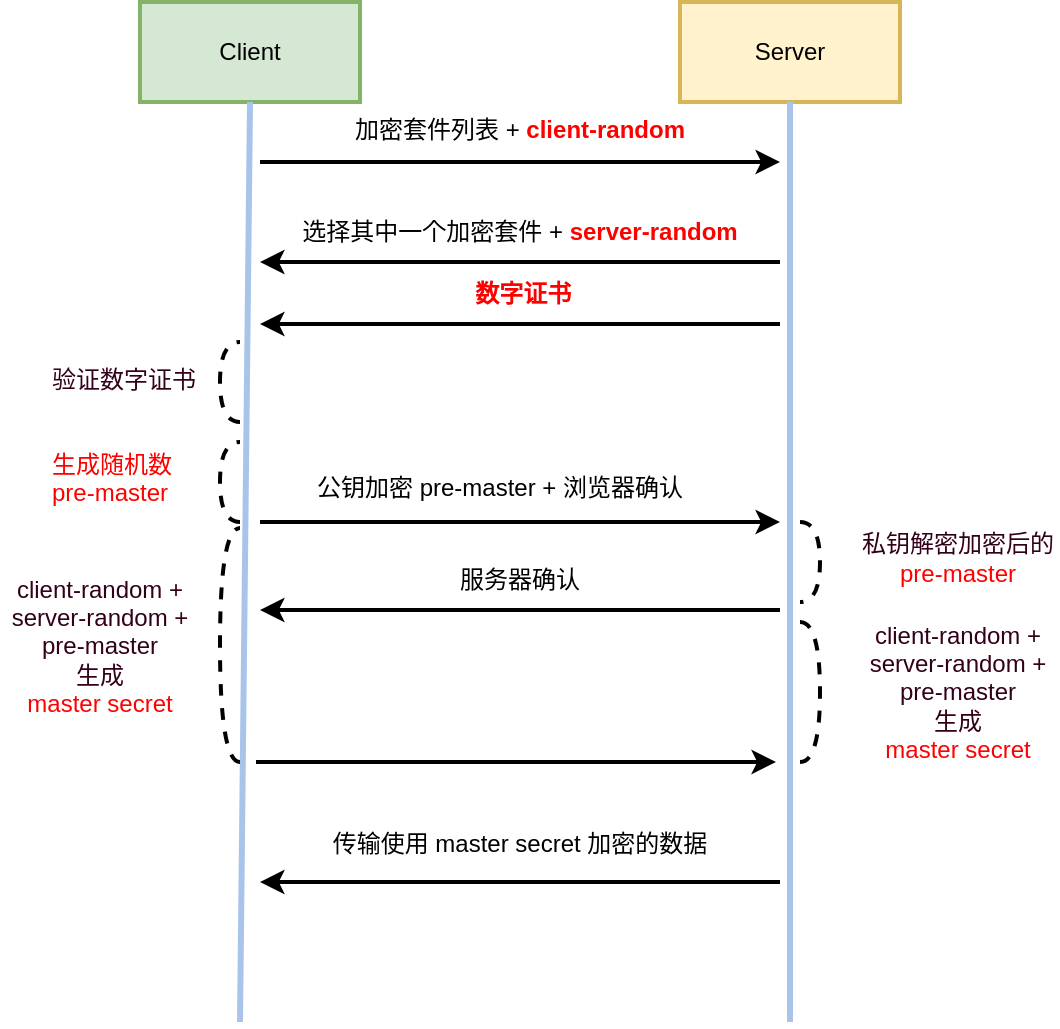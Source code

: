 <mxfile version="16.5.3" type="github">
  <diagram id="3F-p0eLopyHsa_uMCWPz" name="第 1 页">
    <mxGraphModel dx="897" dy="760" grid="1" gridSize="10" guides="1" tooltips="1" connect="1" arrows="1" fold="1" page="1" pageScale="1" pageWidth="827" pageHeight="1169" math="0" shadow="0">
      <root>
        <mxCell id="0" />
        <mxCell id="1" parent="0" />
        <mxCell id="qD8WWxVBvYIQoI_9ymcc-1" value="Client" style="rounded=0;whiteSpace=wrap;html=1;fillColor=#d5e8d4;strokeColor=#82b366;strokeWidth=2;" vertex="1" parent="1">
          <mxGeometry x="270" y="190" width="110" height="50" as="geometry" />
        </mxCell>
        <mxCell id="qD8WWxVBvYIQoI_9ymcc-3" value="Server" style="rounded=0;whiteSpace=wrap;html=1;fillColor=#fff2cc;strokeColor=#d6b656;strokeWidth=2;" vertex="1" parent="1">
          <mxGeometry x="540" y="190" width="110" height="50" as="geometry" />
        </mxCell>
        <mxCell id="qD8WWxVBvYIQoI_9ymcc-4" value="" style="endArrow=none;html=1;rounded=0;entryX=0.5;entryY=1;entryDx=0;entryDy=0;strokeWidth=3;strokeColor=#A9C4EB;" edge="1" parent="1" target="qD8WWxVBvYIQoI_9ymcc-1">
          <mxGeometry width="50" height="50" relative="1" as="geometry">
            <mxPoint x="320" y="700" as="sourcePoint" />
            <mxPoint x="350" y="270" as="targetPoint" />
          </mxGeometry>
        </mxCell>
        <mxCell id="qD8WWxVBvYIQoI_9ymcc-5" value="" style="endArrow=none;html=1;rounded=0;entryX=0.5;entryY=1;entryDx=0;entryDy=0;strokeWidth=3;strokeColor=#A9C4EB;" edge="1" parent="1" target="qD8WWxVBvYIQoI_9ymcc-3">
          <mxGeometry width="50" height="50" relative="1" as="geometry">
            <mxPoint x="595" y="700" as="sourcePoint" />
            <mxPoint x="610" y="270" as="targetPoint" />
          </mxGeometry>
        </mxCell>
        <mxCell id="qD8WWxVBvYIQoI_9ymcc-6" value="" style="endArrow=classic;html=1;rounded=0;strokeWidth=2;" edge="1" parent="1">
          <mxGeometry width="50" height="50" relative="1" as="geometry">
            <mxPoint x="330" y="270" as="sourcePoint" />
            <mxPoint x="590" y="270" as="targetPoint" />
          </mxGeometry>
        </mxCell>
        <mxCell id="qD8WWxVBvYIQoI_9ymcc-7" value="加密套件列表 + &lt;font color=&quot;#FF0000&quot;&gt;&lt;b&gt;client-random&lt;/b&gt;&lt;/font&gt;" style="text;html=1;strokeColor=none;fillColor=none;align=center;verticalAlign=middle;whiteSpace=wrap;rounded=0;" vertex="1" parent="1">
          <mxGeometry x="340" y="244" width="240" height="20" as="geometry" />
        </mxCell>
        <mxCell id="qD8WWxVBvYIQoI_9ymcc-8" value="选择其中一个加密套件 + &lt;font color=&quot;#FF0000&quot;&gt;&lt;b&gt;server-random&lt;/b&gt;&lt;/font&gt;" style="text;html=1;strokeColor=none;fillColor=none;align=center;verticalAlign=middle;whiteSpace=wrap;rounded=0;" vertex="1" parent="1">
          <mxGeometry x="340" y="290" width="240" height="30" as="geometry" />
        </mxCell>
        <mxCell id="qD8WWxVBvYIQoI_9ymcc-9" value="" style="endArrow=classic;html=1;rounded=0;strokeWidth=2;" edge="1" parent="1">
          <mxGeometry width="50" height="50" relative="1" as="geometry">
            <mxPoint x="590" y="320" as="sourcePoint" />
            <mxPoint x="330" y="320" as="targetPoint" />
          </mxGeometry>
        </mxCell>
        <mxCell id="qD8WWxVBvYIQoI_9ymcc-10" value="&amp;nbsp;&lt;font color=&quot;#FF0000&quot;&gt;&lt;b&gt;数字证书&lt;/b&gt;&lt;/font&gt;" style="text;html=1;strokeColor=none;fillColor=none;align=center;verticalAlign=middle;whiteSpace=wrap;rounded=0;" vertex="1" parent="1">
          <mxGeometry x="340" y="325" width="240" height="22" as="geometry" />
        </mxCell>
        <mxCell id="qD8WWxVBvYIQoI_9ymcc-11" value="" style="endArrow=classic;html=1;rounded=0;strokeWidth=2;" edge="1" parent="1">
          <mxGeometry width="50" height="50" relative="1" as="geometry">
            <mxPoint x="590" y="351" as="sourcePoint" />
            <mxPoint x="330" y="351" as="targetPoint" />
          </mxGeometry>
        </mxCell>
        <mxCell id="qD8WWxVBvYIQoI_9ymcc-16" value="" style="shape=requiredInterface;html=1;verticalLabelPosition=bottom;sketch=0;dashed=1;fontColor=#FF0000;strokeWidth=2;direction=west;" vertex="1" parent="1">
          <mxGeometry x="310" y="360" width="10" height="40" as="geometry" />
        </mxCell>
        <mxCell id="qD8WWxVBvYIQoI_9ymcc-25" value="验证数字证书" style="text;strokeColor=none;fillColor=none;spacingLeft=4;spacingRight=4;overflow=hidden;rotatable=0;points=[[0,0.5],[1,0.5]];portConstraint=eastwest;fontSize=12;dashed=1;fontColor=#33001A;" vertex="1" parent="1">
          <mxGeometry x="220" y="365" width="90" height="30" as="geometry" />
        </mxCell>
        <mxCell id="qD8WWxVBvYIQoI_9ymcc-28" value="" style="shape=requiredInterface;html=1;verticalLabelPosition=bottom;sketch=0;dashed=1;fontColor=#FF0000;strokeWidth=2;direction=west;" vertex="1" parent="1">
          <mxGeometry x="310" y="410" width="10" height="40" as="geometry" />
        </mxCell>
        <mxCell id="qD8WWxVBvYIQoI_9ymcc-29" value="生成随机数&#xa;pre-master" style="text;strokeColor=none;fillColor=none;spacingLeft=4;spacingRight=4;overflow=hidden;rotatable=0;points=[[0,0.5],[1,0.5]];portConstraint=eastwest;fontSize=12;dashed=1;fontColor=#FF0000;" vertex="1" parent="1">
          <mxGeometry x="220" y="407.5" width="90" height="45" as="geometry" />
        </mxCell>
        <mxCell id="qD8WWxVBvYIQoI_9ymcc-30" value="" style="endArrow=classic;html=1;rounded=0;strokeWidth=2;" edge="1" parent="1">
          <mxGeometry width="50" height="50" relative="1" as="geometry">
            <mxPoint x="330" y="450" as="sourcePoint" />
            <mxPoint x="590" y="450" as="targetPoint" />
          </mxGeometry>
        </mxCell>
        <mxCell id="qD8WWxVBvYIQoI_9ymcc-31" value="公钥加密 pre-master + 浏览器确认" style="text;html=1;strokeColor=none;fillColor=none;align=center;verticalAlign=middle;whiteSpace=wrap;rounded=0;" vertex="1" parent="1">
          <mxGeometry x="330" y="415" width="240" height="35" as="geometry" />
        </mxCell>
        <mxCell id="qD8WWxVBvYIQoI_9ymcc-33" value="" style="shape=requiredInterface;html=1;verticalLabelPosition=bottom;sketch=0;dashed=1;fontColor=#FF0000;strokeWidth=2;direction=east;" vertex="1" parent="1">
          <mxGeometry x="600" y="450" width="10" height="40" as="geometry" />
        </mxCell>
        <mxCell id="qD8WWxVBvYIQoI_9ymcc-34" value="&lt;div&gt;&lt;font color=&quot;#33001A&quot;&gt;私钥解密加密后的&lt;/font&gt;&lt;/div&gt;&lt;div&gt;pre-master&lt;br&gt;&lt;/div&gt;" style="text;html=1;strokeColor=none;fillColor=none;align=center;verticalAlign=middle;whiteSpace=wrap;rounded=0;dashed=1;fontColor=#FF0000;" vertex="1" parent="1">
          <mxGeometry x="629" y="453" width="100" height="30" as="geometry" />
        </mxCell>
        <mxCell id="qD8WWxVBvYIQoI_9ymcc-35" value="" style="endArrow=classic;html=1;rounded=0;strokeWidth=2;" edge="1" parent="1">
          <mxGeometry width="50" height="50" relative="1" as="geometry">
            <mxPoint x="590" y="494" as="sourcePoint" />
            <mxPoint x="330" y="494" as="targetPoint" />
          </mxGeometry>
        </mxCell>
        <mxCell id="qD8WWxVBvYIQoI_9ymcc-36" value="服务器确认" style="text;html=1;strokeColor=none;fillColor=none;align=center;verticalAlign=middle;whiteSpace=wrap;rounded=0;" vertex="1" parent="1">
          <mxGeometry x="340" y="468" width="240" height="21" as="geometry" />
        </mxCell>
        <mxCell id="qD8WWxVBvYIQoI_9ymcc-37" value="" style="shape=requiredInterface;html=1;verticalLabelPosition=bottom;sketch=0;dashed=1;fontColor=#FF0000;strokeWidth=2;direction=east;" vertex="1" parent="1">
          <mxGeometry x="600" y="500" width="10" height="70" as="geometry" />
        </mxCell>
        <mxCell id="qD8WWxVBvYIQoI_9ymcc-38" value="&lt;div&gt;&lt;font color=&quot;#33001A&quot;&gt;client-random +&lt;/font&gt;&lt;/div&gt;&lt;div&gt;&lt;font color=&quot;#33001A&quot;&gt;server-random + &lt;br&gt;&lt;/font&gt;&lt;/div&gt;&lt;div&gt;&lt;font color=&quot;#33001A&quot;&gt;pre-master&lt;/font&gt;&lt;/div&gt;&lt;div&gt;&lt;font color=&quot;#33001A&quot;&gt;生成&lt;/font&gt;&lt;/div&gt;&lt;div&gt;master secret&lt;br&gt;&lt;/div&gt;" style="text;html=1;strokeColor=none;fillColor=none;align=center;verticalAlign=middle;whiteSpace=wrap;rounded=0;dashed=1;fontColor=#FF0000;" vertex="1" parent="1">
          <mxGeometry x="629" y="500" width="100" height="70" as="geometry" />
        </mxCell>
        <mxCell id="qD8WWxVBvYIQoI_9ymcc-39" value="" style="shape=requiredInterface;html=1;verticalLabelPosition=bottom;sketch=0;dashed=1;fontColor=#FF0000;strokeWidth=2;direction=west;" vertex="1" parent="1">
          <mxGeometry x="310" y="453" width="10" height="117" as="geometry" />
        </mxCell>
        <mxCell id="qD8WWxVBvYIQoI_9ymcc-40" value="&lt;div&gt;&lt;font color=&quot;#33001A&quot;&gt;client-random +&lt;/font&gt;&lt;/div&gt;&lt;div&gt;&lt;font color=&quot;#33001A&quot;&gt;server-random + &lt;br&gt;&lt;/font&gt;&lt;/div&gt;&lt;div&gt;&lt;font color=&quot;#33001A&quot;&gt;pre-master&lt;/font&gt;&lt;/div&gt;&lt;div&gt;&lt;font color=&quot;#33001A&quot;&gt;生成&lt;/font&gt;&lt;/div&gt;&lt;div&gt;master secret&lt;br&gt;&lt;/div&gt;" style="text;html=1;strokeColor=none;fillColor=none;align=center;verticalAlign=middle;whiteSpace=wrap;rounded=0;dashed=1;fontColor=#FF0000;" vertex="1" parent="1">
          <mxGeometry x="200" y="476.5" width="100" height="70" as="geometry" />
        </mxCell>
        <mxCell id="qD8WWxVBvYIQoI_9ymcc-43" value="" style="endArrow=classic;html=1;rounded=0;strokeWidth=2;" edge="1" parent="1">
          <mxGeometry width="50" height="50" relative="1" as="geometry">
            <mxPoint x="328" y="570" as="sourcePoint" />
            <mxPoint x="588" y="570" as="targetPoint" />
          </mxGeometry>
        </mxCell>
        <mxCell id="qD8WWxVBvYIQoI_9ymcc-44" value="" style="endArrow=classic;html=1;rounded=0;strokeWidth=2;" edge="1" parent="1">
          <mxGeometry width="50" height="50" relative="1" as="geometry">
            <mxPoint x="590" y="630" as="sourcePoint" />
            <mxPoint x="330" y="630" as="targetPoint" />
          </mxGeometry>
        </mxCell>
        <mxCell id="qD8WWxVBvYIQoI_9ymcc-45" value="传输使用 master secret 加密的数据" style="text;html=1;strokeColor=none;fillColor=none;align=center;verticalAlign=middle;whiteSpace=wrap;rounded=0;" vertex="1" parent="1">
          <mxGeometry x="340" y="600" width="240" height="21" as="geometry" />
        </mxCell>
      </root>
    </mxGraphModel>
  </diagram>
</mxfile>
